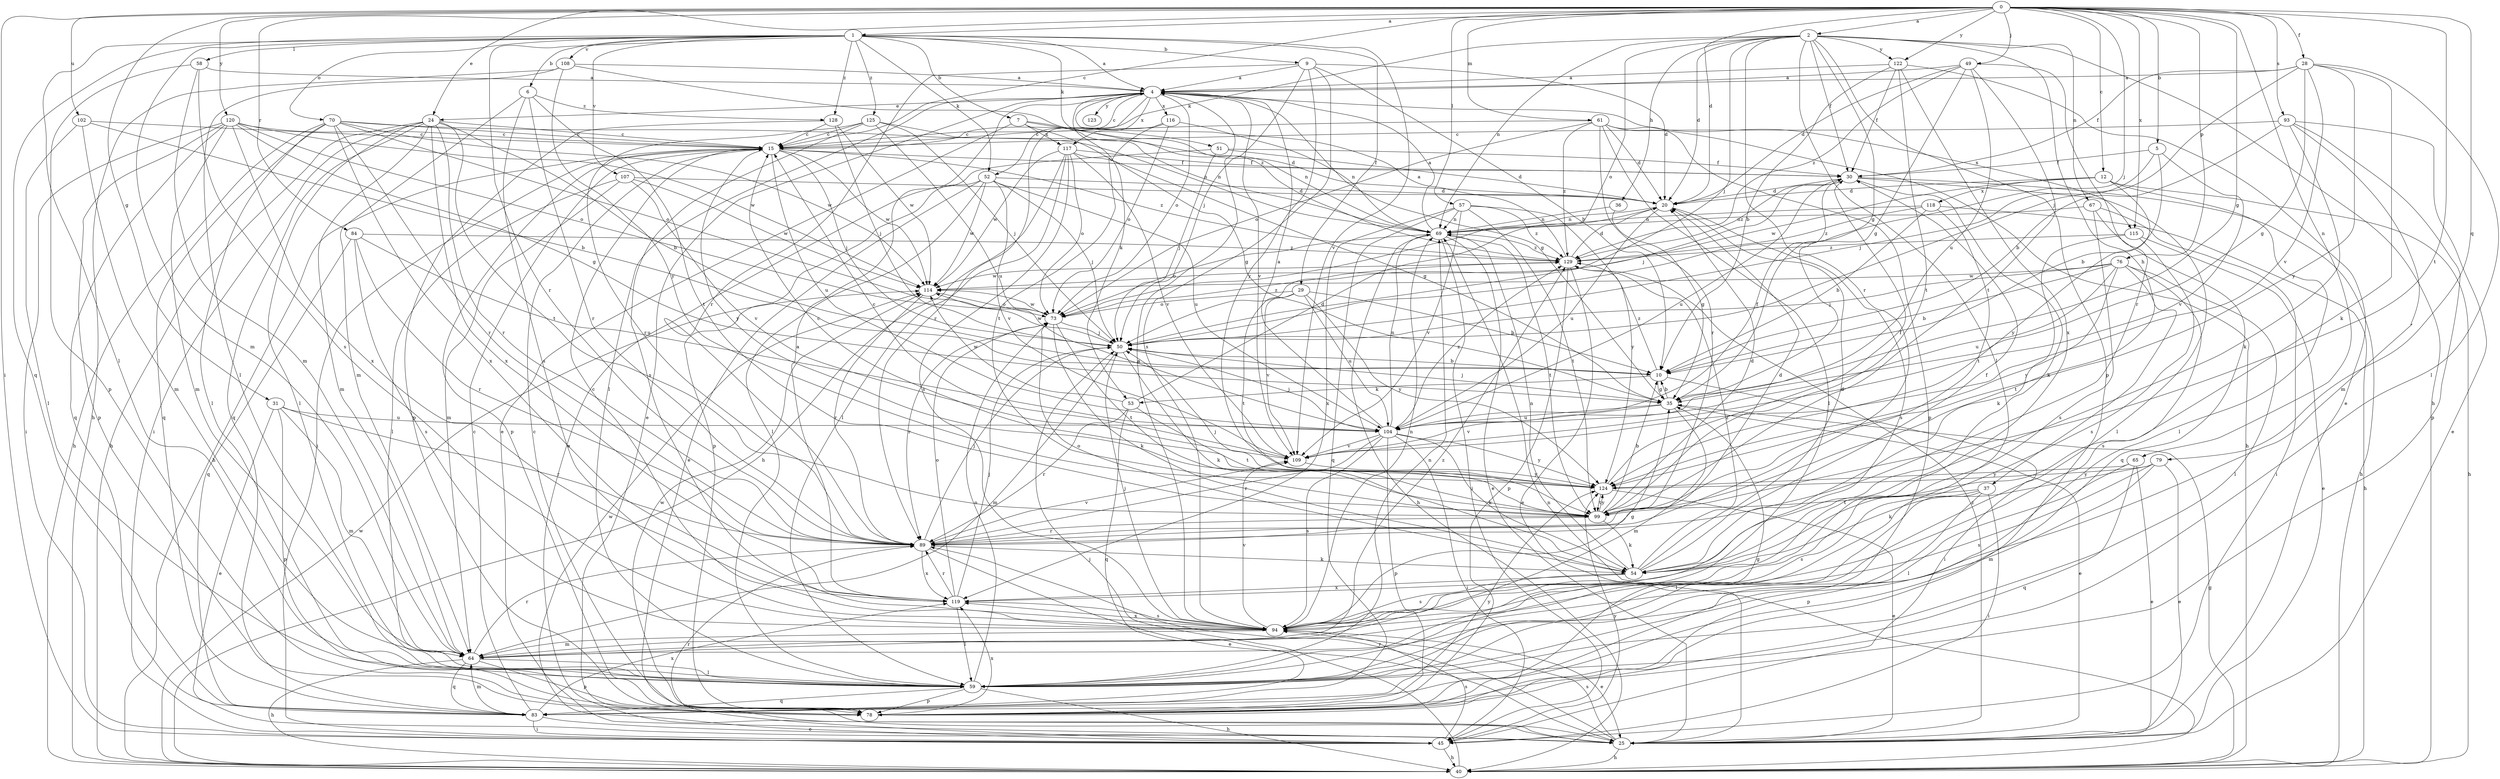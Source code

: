 strict digraph  {
0;
1;
2;
4;
5;
6;
7;
9;
10;
12;
15;
20;
24;
25;
28;
29;
30;
31;
35;
36;
37;
40;
45;
49;
50;
51;
52;
53;
54;
57;
58;
59;
61;
64;
65;
67;
69;
70;
73;
76;
78;
79;
83;
84;
89;
93;
94;
99;
102;
104;
107;
108;
109;
114;
115;
116;
117;
118;
119;
120;
122;
123;
124;
125;
128;
129;
0 -> 1  [label=a];
0 -> 2  [label=a];
0 -> 5  [label=b];
0 -> 12  [label=c];
0 -> 15  [label=c];
0 -> 20  [label=d];
0 -> 24  [label=e];
0 -> 28  [label=f];
0 -> 31  [label=g];
0 -> 35  [label=g];
0 -> 45  [label=i];
0 -> 49  [label=j];
0 -> 50  [label=j];
0 -> 57  [label=l];
0 -> 61  [label=m];
0 -> 65  [label=n];
0 -> 76  [label=p];
0 -> 79  [label=q];
0 -> 84  [label=r];
0 -> 93  [label=s];
0 -> 99  [label=t];
0 -> 102  [label=u];
0 -> 115  [label=x];
0 -> 120  [label=y];
0 -> 122  [label=y];
1 -> 4  [label=a];
1 -> 6  [label=b];
1 -> 7  [label=b];
1 -> 9  [label=b];
1 -> 29  [label=f];
1 -> 51  [label=k];
1 -> 52  [label=k];
1 -> 58  [label=l];
1 -> 59  [label=l];
1 -> 64  [label=m];
1 -> 70  [label=o];
1 -> 83  [label=q];
1 -> 89  [label=r];
1 -> 107  [label=v];
1 -> 108  [label=v];
1 -> 109  [label=v];
1 -> 125  [label=z];
1 -> 128  [label=z];
2 -> 20  [label=d];
2 -> 30  [label=f];
2 -> 35  [label=g];
2 -> 36  [label=h];
2 -> 37  [label=h];
2 -> 40  [label=h];
2 -> 50  [label=j];
2 -> 52  [label=k];
2 -> 59  [label=l];
2 -> 67  [label=n];
2 -> 69  [label=n];
2 -> 73  [label=o];
2 -> 78  [label=p];
2 -> 89  [label=r];
2 -> 122  [label=y];
4 -> 15  [label=c];
4 -> 24  [label=e];
4 -> 25  [label=e];
4 -> 35  [label=g];
4 -> 53  [label=k];
4 -> 59  [label=l];
4 -> 73  [label=o];
4 -> 89  [label=r];
4 -> 109  [label=v];
4 -> 115  [label=x];
4 -> 116  [label=x];
4 -> 117  [label=x];
4 -> 123  [label=y];
5 -> 10  [label=b];
5 -> 30  [label=f];
5 -> 50  [label=j];
5 -> 109  [label=v];
6 -> 64  [label=m];
6 -> 89  [label=r];
6 -> 94  [label=s];
6 -> 99  [label=t];
6 -> 128  [label=z];
7 -> 20  [label=d];
7 -> 25  [label=e];
7 -> 35  [label=g];
7 -> 69  [label=n];
7 -> 117  [label=x];
9 -> 4  [label=a];
9 -> 10  [label=b];
9 -> 20  [label=d];
9 -> 50  [label=j];
9 -> 89  [label=r];
9 -> 94  [label=s];
9 -> 124  [label=y];
10 -> 35  [label=g];
10 -> 45  [label=i];
10 -> 53  [label=k];
10 -> 129  [label=z];
12 -> 20  [label=d];
12 -> 40  [label=h];
12 -> 59  [label=l];
12 -> 114  [label=w];
12 -> 118  [label=x];
12 -> 124  [label=y];
15 -> 30  [label=f];
15 -> 40  [label=h];
15 -> 45  [label=i];
15 -> 50  [label=j];
15 -> 78  [label=p];
15 -> 104  [label=u];
15 -> 114  [label=w];
15 -> 124  [label=y];
15 -> 129  [label=z];
20 -> 69  [label=n];
20 -> 94  [label=s];
20 -> 104  [label=u];
24 -> 10  [label=b];
24 -> 15  [label=c];
24 -> 40  [label=h];
24 -> 45  [label=i];
24 -> 59  [label=l];
24 -> 64  [label=m];
24 -> 83  [label=q];
24 -> 89  [label=r];
24 -> 99  [label=t];
24 -> 119  [label=x];
25 -> 40  [label=h];
25 -> 89  [label=r];
25 -> 94  [label=s];
25 -> 129  [label=z];
28 -> 4  [label=a];
28 -> 30  [label=f];
28 -> 35  [label=g];
28 -> 50  [label=j];
28 -> 54  [label=k];
28 -> 59  [label=l];
28 -> 109  [label=v];
28 -> 124  [label=y];
29 -> 10  [label=b];
29 -> 73  [label=o];
29 -> 99  [label=t];
29 -> 104  [label=u];
29 -> 109  [label=v];
29 -> 124  [label=y];
30 -> 20  [label=d];
30 -> 40  [label=h];
30 -> 50  [label=j];
30 -> 54  [label=k];
30 -> 59  [label=l];
30 -> 104  [label=u];
30 -> 129  [label=z];
31 -> 25  [label=e];
31 -> 64  [label=m];
31 -> 78  [label=p];
31 -> 89  [label=r];
31 -> 104  [label=u];
35 -> 10  [label=b];
35 -> 25  [label=e];
35 -> 50  [label=j];
35 -> 64  [label=m];
35 -> 104  [label=u];
35 -> 109  [label=v];
36 -> 35  [label=g];
36 -> 69  [label=n];
37 -> 45  [label=i];
37 -> 59  [label=l];
37 -> 78  [label=p];
37 -> 94  [label=s];
37 -> 99  [label=t];
40 -> 35  [label=g];
40 -> 50  [label=j];
40 -> 69  [label=n];
40 -> 114  [label=w];
45 -> 40  [label=h];
45 -> 89  [label=r];
45 -> 94  [label=s];
45 -> 114  [label=w];
45 -> 124  [label=y];
49 -> 4  [label=a];
49 -> 20  [label=d];
49 -> 35  [label=g];
49 -> 89  [label=r];
49 -> 99  [label=t];
49 -> 104  [label=u];
49 -> 129  [label=z];
50 -> 10  [label=b];
50 -> 54  [label=k];
50 -> 64  [label=m];
50 -> 114  [label=w];
51 -> 20  [label=d];
51 -> 25  [label=e];
51 -> 30  [label=f];
51 -> 50  [label=j];
52 -> 20  [label=d];
52 -> 25  [label=e];
52 -> 50  [label=j];
52 -> 59  [label=l];
52 -> 78  [label=p];
52 -> 104  [label=u];
52 -> 109  [label=v];
52 -> 114  [label=w];
53 -> 20  [label=d];
53 -> 83  [label=q];
53 -> 89  [label=r];
53 -> 99  [label=t];
53 -> 114  [label=w];
54 -> 20  [label=d];
54 -> 30  [label=f];
54 -> 69  [label=n];
54 -> 73  [label=o];
54 -> 94  [label=s];
54 -> 119  [label=x];
54 -> 129  [label=z];
57 -> 69  [label=n];
57 -> 83  [label=q];
57 -> 99  [label=t];
57 -> 109  [label=v];
57 -> 119  [label=x];
57 -> 124  [label=y];
57 -> 129  [label=z];
58 -> 4  [label=a];
58 -> 64  [label=m];
58 -> 78  [label=p];
58 -> 94  [label=s];
59 -> 40  [label=h];
59 -> 69  [label=n];
59 -> 73  [label=o];
59 -> 78  [label=p];
59 -> 83  [label=q];
61 -> 15  [label=c];
61 -> 20  [label=d];
61 -> 40  [label=h];
61 -> 59  [label=l];
61 -> 73  [label=o];
61 -> 78  [label=p];
61 -> 89  [label=r];
61 -> 129  [label=z];
64 -> 40  [label=h];
64 -> 59  [label=l];
64 -> 78  [label=p];
64 -> 83  [label=q];
64 -> 89  [label=r];
64 -> 129  [label=z];
65 -> 25  [label=e];
65 -> 59  [label=l];
65 -> 83  [label=q];
65 -> 124  [label=y];
67 -> 45  [label=i];
67 -> 69  [label=n];
67 -> 83  [label=q];
67 -> 94  [label=s];
69 -> 4  [label=a];
69 -> 25  [label=e];
69 -> 40  [label=h];
69 -> 45  [label=i];
69 -> 73  [label=o];
69 -> 99  [label=t];
69 -> 129  [label=z];
70 -> 15  [label=c];
70 -> 40  [label=h];
70 -> 59  [label=l];
70 -> 69  [label=n];
70 -> 73  [label=o];
70 -> 83  [label=q];
70 -> 89  [label=r];
70 -> 114  [label=w];
70 -> 119  [label=x];
73 -> 50  [label=j];
73 -> 54  [label=k];
73 -> 89  [label=r];
73 -> 99  [label=t];
73 -> 114  [label=w];
73 -> 129  [label=z];
76 -> 10  [label=b];
76 -> 50  [label=j];
76 -> 59  [label=l];
76 -> 94  [label=s];
76 -> 99  [label=t];
76 -> 104  [label=u];
76 -> 114  [label=w];
76 -> 124  [label=y];
78 -> 15  [label=c];
78 -> 35  [label=g];
78 -> 114  [label=w];
78 -> 119  [label=x];
79 -> 25  [label=e];
79 -> 54  [label=k];
79 -> 64  [label=m];
79 -> 94  [label=s];
79 -> 124  [label=y];
83 -> 15  [label=c];
83 -> 25  [label=e];
83 -> 45  [label=i];
83 -> 64  [label=m];
83 -> 119  [label=x];
83 -> 124  [label=y];
84 -> 83  [label=q];
84 -> 89  [label=r];
84 -> 94  [label=s];
84 -> 104  [label=u];
84 -> 129  [label=z];
89 -> 20  [label=d];
89 -> 25  [label=e];
89 -> 50  [label=j];
89 -> 54  [label=k];
89 -> 109  [label=v];
89 -> 119  [label=x];
93 -> 10  [label=b];
93 -> 15  [label=c];
93 -> 25  [label=e];
93 -> 54  [label=k];
93 -> 64  [label=m];
93 -> 78  [label=p];
94 -> 4  [label=a];
94 -> 15  [label=c];
94 -> 25  [label=e];
94 -> 35  [label=g];
94 -> 50  [label=j];
94 -> 64  [label=m];
94 -> 69  [label=n];
94 -> 109  [label=v];
94 -> 119  [label=x];
99 -> 10  [label=b];
99 -> 20  [label=d];
99 -> 50  [label=j];
99 -> 54  [label=k];
99 -> 89  [label=r];
99 -> 124  [label=y];
102 -> 10  [label=b];
102 -> 15  [label=c];
102 -> 59  [label=l];
102 -> 64  [label=m];
104 -> 4  [label=a];
104 -> 30  [label=f];
104 -> 45  [label=i];
104 -> 50  [label=j];
104 -> 54  [label=k];
104 -> 69  [label=n];
104 -> 78  [label=p];
104 -> 89  [label=r];
104 -> 94  [label=s];
104 -> 109  [label=v];
104 -> 124  [label=y];
104 -> 129  [label=z];
107 -> 20  [label=d];
107 -> 59  [label=l];
107 -> 64  [label=m];
107 -> 109  [label=v];
107 -> 114  [label=w];
108 -> 4  [label=a];
108 -> 40  [label=h];
108 -> 59  [label=l];
108 -> 124  [label=y];
108 -> 129  [label=z];
109 -> 15  [label=c];
109 -> 124  [label=y];
114 -> 73  [label=o];
114 -> 89  [label=r];
115 -> 25  [label=e];
115 -> 54  [label=k];
115 -> 94  [label=s];
115 -> 129  [label=z];
116 -> 15  [label=c];
116 -> 69  [label=n];
116 -> 73  [label=o];
116 -> 99  [label=t];
117 -> 30  [label=f];
117 -> 35  [label=g];
117 -> 40  [label=h];
117 -> 59  [label=l];
117 -> 73  [label=o];
117 -> 94  [label=s];
117 -> 109  [label=v];
117 -> 114  [label=w];
118 -> 10  [label=b];
118 -> 40  [label=h];
118 -> 69  [label=n];
118 -> 99  [label=t];
118 -> 129  [label=z];
119 -> 4  [label=a];
119 -> 50  [label=j];
119 -> 59  [label=l];
119 -> 73  [label=o];
119 -> 89  [label=r];
119 -> 94  [label=s];
120 -> 15  [label=c];
120 -> 35  [label=g];
120 -> 45  [label=i];
120 -> 64  [label=m];
120 -> 73  [label=o];
120 -> 78  [label=p];
120 -> 83  [label=q];
120 -> 114  [label=w];
120 -> 119  [label=x];
122 -> 4  [label=a];
122 -> 10  [label=b];
122 -> 25  [label=e];
122 -> 30  [label=f];
122 -> 99  [label=t];
122 -> 119  [label=x];
124 -> 15  [label=c];
124 -> 25  [label=e];
124 -> 30  [label=f];
124 -> 99  [label=t];
125 -> 15  [label=c];
125 -> 50  [label=j];
125 -> 69  [label=n];
125 -> 89  [label=r];
125 -> 94  [label=s];
125 -> 104  [label=u];
128 -> 15  [label=c];
128 -> 50  [label=j];
128 -> 78  [label=p];
128 -> 114  [label=w];
129 -> 4  [label=a];
129 -> 20  [label=d];
129 -> 25  [label=e];
129 -> 78  [label=p];
129 -> 114  [label=w];
}
